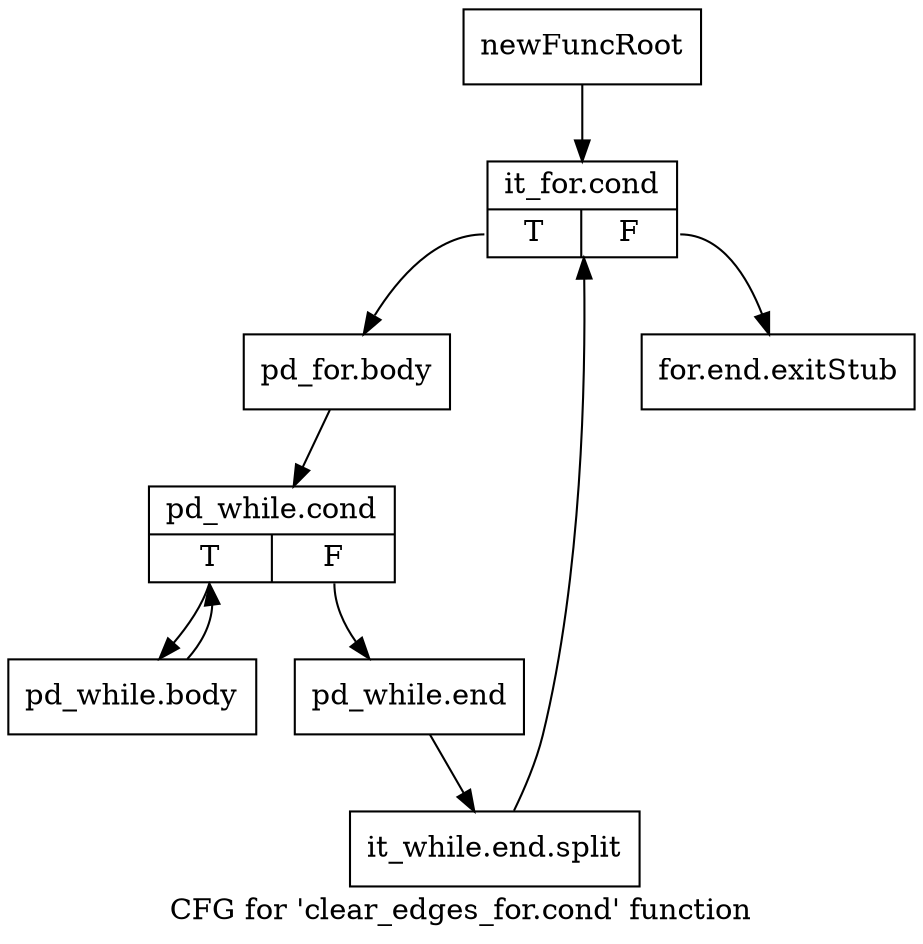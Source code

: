 digraph "CFG for 'clear_edges_for.cond' function" {
	label="CFG for 'clear_edges_for.cond' function";

	Node0x7ab1490 [shape=record,label="{newFuncRoot}"];
	Node0x7ab1490 -> Node0x7ab1530;
	Node0x7ab14e0 [shape=record,label="{for.end.exitStub}"];
	Node0x7ab1530 [shape=record,label="{it_for.cond|{<s0>T|<s1>F}}"];
	Node0x7ab1530:s0 -> Node0x7ab1580;
	Node0x7ab1530:s1 -> Node0x7ab14e0;
	Node0x7ab1580 [shape=record,label="{pd_for.body}"];
	Node0x7ab1580 -> Node0x7ab15d0;
	Node0x7ab15d0 [shape=record,label="{pd_while.cond|{<s0>T|<s1>F}}"];
	Node0x7ab15d0:s0 -> Node0x7ab1670;
	Node0x7ab15d0:s1 -> Node0x7ab1620;
	Node0x7ab1620 [shape=record,label="{pd_while.end}"];
	Node0x7ab1620 -> Node0xf1a77a0;
	Node0xf1a77a0 [shape=record,label="{it_while.end.split}"];
	Node0xf1a77a0 -> Node0x7ab1530;
	Node0x7ab1670 [shape=record,label="{pd_while.body}"];
	Node0x7ab1670 -> Node0x7ab15d0;
}
